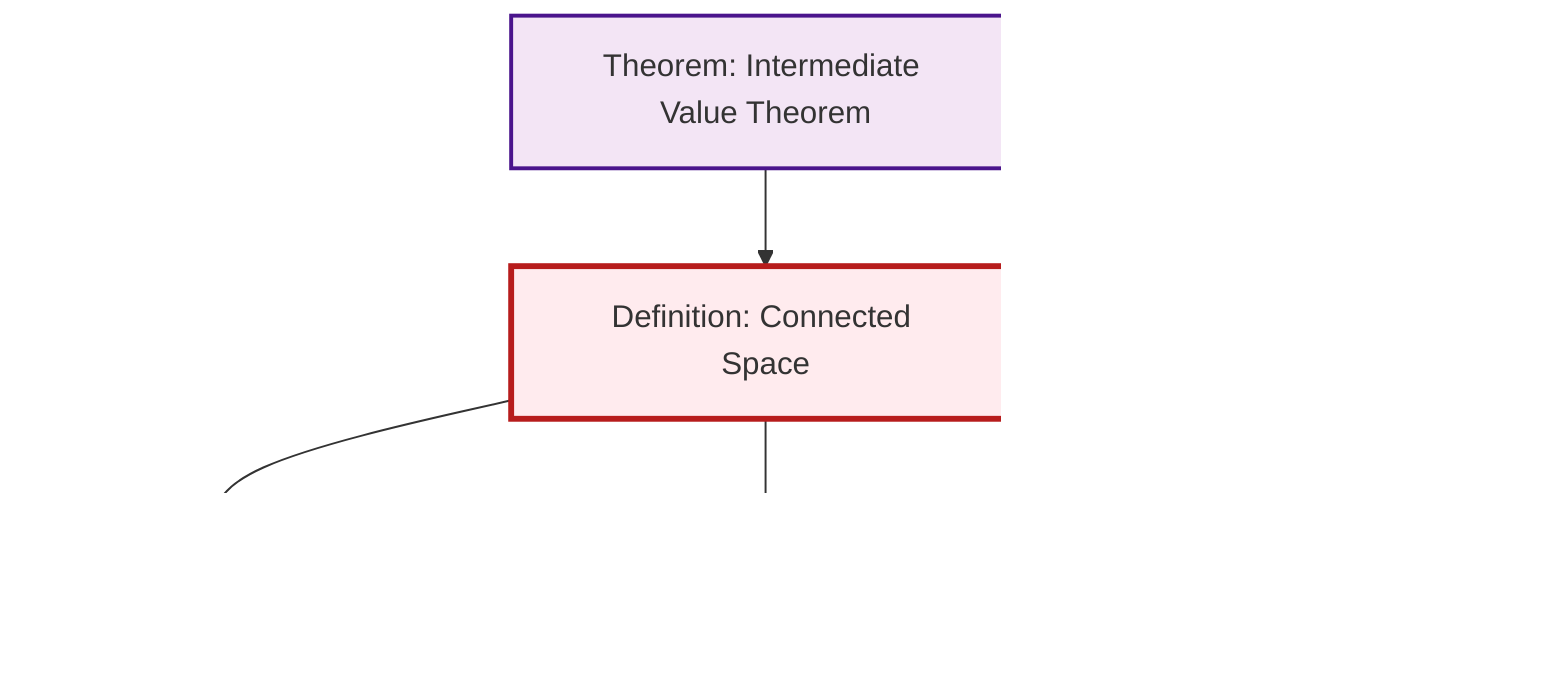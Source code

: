 graph TD
    classDef definition fill:#e1f5fe,stroke:#01579b,stroke-width:2px
    classDef theorem fill:#f3e5f5,stroke:#4a148c,stroke-width:2px
    classDef axiom fill:#fff3e0,stroke:#e65100,stroke-width:2px
    classDef example fill:#e8f5e9,stroke:#1b5e20,stroke-width:2px
    classDef current fill:#ffebee,stroke:#b71c1c,stroke-width:3px
    def-topological-space["Definition: Topological Space"]:::definition
    thm-intermediate-value["Theorem: Intermediate Value Theorem"]:::theorem
    def-connected["Definition: Connected Space"]:::definition
    def-open-set["Definition: Open Set"]:::definition
    def-closed-set["Definition: Closed Set"]:::definition
    thm-intermediate-value --> def-connected
    def-connected --> def-open-set
    def-connected --> def-topological-space
    def-connected --> def-closed-set
    class def-connected current